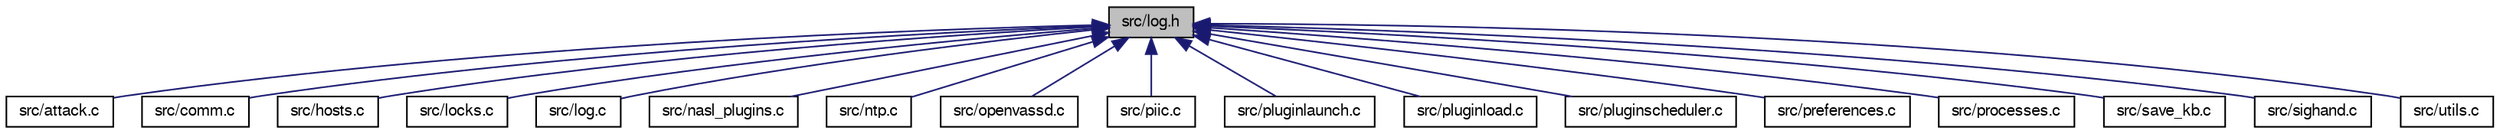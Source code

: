 digraph G
{
  bgcolor="transparent";
  edge [fontname="FreeSans",fontsize="10",labelfontname="FreeSans",labelfontsize="10"];
  node [fontname="FreeSans",fontsize="10",shape=record];
  Node1 [label="src/log.h",height=0.2,width=0.4,color="black", fillcolor="grey75", style="filled" fontcolor="black"];
  Node1 -> Node2 [dir=back,color="midnightblue",fontsize="10",style="solid",fontname="FreeSans"];
  Node2 [label="src/attack.c",height=0.2,width=0.4,color="black",URL="$attack_8c.html"];
  Node1 -> Node3 [dir=back,color="midnightblue",fontsize="10",style="solid",fontname="FreeSans"];
  Node3 [label="src/comm.c",height=0.2,width=0.4,color="black",URL="$comm_8c.html"];
  Node1 -> Node4 [dir=back,color="midnightblue",fontsize="10",style="solid",fontname="FreeSans"];
  Node4 [label="src/hosts.c",height=0.2,width=0.4,color="black",URL="$hosts_8c.html"];
  Node1 -> Node5 [dir=back,color="midnightblue",fontsize="10",style="solid",fontname="FreeSans"];
  Node5 [label="src/locks.c",height=0.2,width=0.4,color="black",URL="$locks_8c.html"];
  Node1 -> Node6 [dir=back,color="midnightblue",fontsize="10",style="solid",fontname="FreeSans"];
  Node6 [label="src/log.c",height=0.2,width=0.4,color="black",URL="$log_8c.html"];
  Node1 -> Node7 [dir=back,color="midnightblue",fontsize="10",style="solid",fontname="FreeSans"];
  Node7 [label="src/nasl_plugins.c",height=0.2,width=0.4,color="black",URL="$nasl__plugins_8c.html"];
  Node1 -> Node8 [dir=back,color="midnightblue",fontsize="10",style="solid",fontname="FreeSans"];
  Node8 [label="src/ntp.c",height=0.2,width=0.4,color="black",URL="$ntp_8c.html"];
  Node1 -> Node9 [dir=back,color="midnightblue",fontsize="10",style="solid",fontname="FreeSans"];
  Node9 [label="src/openvassd.c",height=0.2,width=0.4,color="black",URL="$openvassd_8c.html"];
  Node1 -> Node10 [dir=back,color="midnightblue",fontsize="10",style="solid",fontname="FreeSans"];
  Node10 [label="src/piic.c",height=0.2,width=0.4,color="black",URL="$piic_8c.html"];
  Node1 -> Node11 [dir=back,color="midnightblue",fontsize="10",style="solid",fontname="FreeSans"];
  Node11 [label="src/pluginlaunch.c",height=0.2,width=0.4,color="black",URL="$pluginlaunch_8c.html"];
  Node1 -> Node12 [dir=back,color="midnightblue",fontsize="10",style="solid",fontname="FreeSans"];
  Node12 [label="src/pluginload.c",height=0.2,width=0.4,color="black",URL="$pluginload_8c.html"];
  Node1 -> Node13 [dir=back,color="midnightblue",fontsize="10",style="solid",fontname="FreeSans"];
  Node13 [label="src/pluginscheduler.c",height=0.2,width=0.4,color="black",URL="$pluginscheduler_8c.html"];
  Node1 -> Node14 [dir=back,color="midnightblue",fontsize="10",style="solid",fontname="FreeSans"];
  Node14 [label="src/preferences.c",height=0.2,width=0.4,color="black",URL="$preferences_8c.html"];
  Node1 -> Node15 [dir=back,color="midnightblue",fontsize="10",style="solid",fontname="FreeSans"];
  Node15 [label="src/processes.c",height=0.2,width=0.4,color="black",URL="$processes_8c.html"];
  Node1 -> Node16 [dir=back,color="midnightblue",fontsize="10",style="solid",fontname="FreeSans"];
  Node16 [label="src/save_kb.c",height=0.2,width=0.4,color="black",URL="$save__kb_8c.html"];
  Node1 -> Node17 [dir=back,color="midnightblue",fontsize="10",style="solid",fontname="FreeSans"];
  Node17 [label="src/sighand.c",height=0.2,width=0.4,color="black",URL="$sighand_8c.html"];
  Node1 -> Node18 [dir=back,color="midnightblue",fontsize="10",style="solid",fontname="FreeSans"];
  Node18 [label="src/utils.c",height=0.2,width=0.4,color="black",URL="$utils_8c.html"];
}
